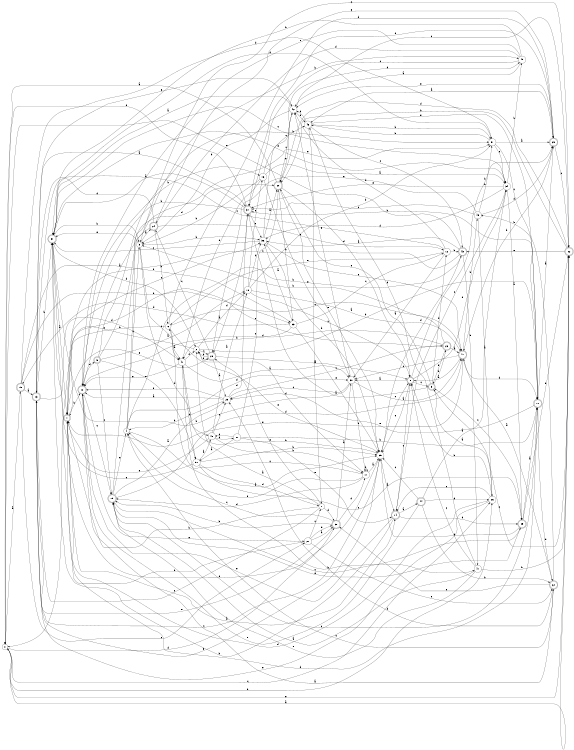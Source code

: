 digraph n42_7 {
__start0 [label="" shape="none"];

rankdir=LR;
size="8,5";

s0 [style="filled", color="black", fillcolor="white" shape="circle", label="0"];
s1 [style="rounded,filled", color="black", fillcolor="white" shape="doublecircle", label="1"];
s2 [style="filled", color="black", fillcolor="white" shape="circle", label="2"];
s3 [style="filled", color="black", fillcolor="white" shape="circle", label="3"];
s4 [style="filled", color="black", fillcolor="white" shape="circle", label="4"];
s5 [style="rounded,filled", color="black", fillcolor="white" shape="doublecircle", label="5"];
s6 [style="filled", color="black", fillcolor="white" shape="circle", label="6"];
s7 [style="filled", color="black", fillcolor="white" shape="circle", label="7"];
s8 [style="rounded,filled", color="black", fillcolor="white" shape="doublecircle", label="8"];
s9 [style="rounded,filled", color="black", fillcolor="white" shape="doublecircle", label="9"];
s10 [style="rounded,filled", color="black", fillcolor="white" shape="doublecircle", label="10"];
s11 [style="rounded,filled", color="black", fillcolor="white" shape="doublecircle", label="11"];
s12 [style="filled", color="black", fillcolor="white" shape="circle", label="12"];
s13 [style="rounded,filled", color="black", fillcolor="white" shape="doublecircle", label="13"];
s14 [style="rounded,filled", color="black", fillcolor="white" shape="doublecircle", label="14"];
s15 [style="rounded,filled", color="black", fillcolor="white" shape="doublecircle", label="15"];
s16 [style="filled", color="black", fillcolor="white" shape="circle", label="16"];
s17 [style="filled", color="black", fillcolor="white" shape="circle", label="17"];
s18 [style="filled", color="black", fillcolor="white" shape="circle", label="18"];
s19 [style="rounded,filled", color="black", fillcolor="white" shape="doublecircle", label="19"];
s20 [style="rounded,filled", color="black", fillcolor="white" shape="doublecircle", label="20"];
s21 [style="filled", color="black", fillcolor="white" shape="circle", label="21"];
s22 [style="rounded,filled", color="black", fillcolor="white" shape="doublecircle", label="22"];
s23 [style="rounded,filled", color="black", fillcolor="white" shape="doublecircle", label="23"];
s24 [style="rounded,filled", color="black", fillcolor="white" shape="doublecircle", label="24"];
s25 [style="filled", color="black", fillcolor="white" shape="circle", label="25"];
s26 [style="filled", color="black", fillcolor="white" shape="circle", label="26"];
s27 [style="filled", color="black", fillcolor="white" shape="circle", label="27"];
s28 [style="rounded,filled", color="black", fillcolor="white" shape="doublecircle", label="28"];
s29 [style="rounded,filled", color="black", fillcolor="white" shape="doublecircle", label="29"];
s30 [style="filled", color="black", fillcolor="white" shape="circle", label="30"];
s31 [style="rounded,filled", color="black", fillcolor="white" shape="doublecircle", label="31"];
s32 [style="rounded,filled", color="black", fillcolor="white" shape="doublecircle", label="32"];
s33 [style="filled", color="black", fillcolor="white" shape="circle", label="33"];
s34 [style="filled", color="black", fillcolor="white" shape="circle", label="34"];
s35 [style="filled", color="black", fillcolor="white" shape="circle", label="35"];
s36 [style="filled", color="black", fillcolor="white" shape="circle", label="36"];
s37 [style="rounded,filled", color="black", fillcolor="white" shape="doublecircle", label="37"];
s38 [style="rounded,filled", color="black", fillcolor="white" shape="doublecircle", label="38"];
s39 [style="rounded,filled", color="black", fillcolor="white" shape="doublecircle", label="39"];
s40 [style="rounded,filled", color="black", fillcolor="white" shape="doublecircle", label="40"];
s41 [style="filled", color="black", fillcolor="white" shape="circle", label="41"];
s42 [style="filled", color="black", fillcolor="white" shape="circle", label="42"];
s43 [style="rounded,filled", color="black", fillcolor="white" shape="doublecircle", label="43"];
s44 [style="rounded,filled", color="black", fillcolor="white" shape="doublecircle", label="44"];
s45 [style="filled", color="black", fillcolor="white" shape="circle", label="45"];
s46 [style="filled", color="black", fillcolor="white" shape="circle", label="46"];
s47 [style="filled", color="black", fillcolor="white" shape="circle", label="47"];
s48 [style="filled", color="black", fillcolor="white" shape="circle", label="48"];
s49 [style="filled", color="black", fillcolor="white" shape="circle", label="49"];
s50 [style="filled", color="black", fillcolor="white" shape="circle", label="50"];
s51 [style="filled", color="black", fillcolor="white" shape="circle", label="51"];
s0 -> s19 [label="a"];
s0 -> s26 [label="b"];
s0 -> s26 [label="c"];
s0 -> s38 [label="d"];
s0 -> s32 [label="e"];
s1 -> s14 [label="a"];
s1 -> s10 [label="b"];
s1 -> s36 [label="c"];
s1 -> s11 [label="d"];
s1 -> s28 [label="e"];
s2 -> s18 [label="a"];
s2 -> s11 [label="b"];
s2 -> s28 [label="c"];
s2 -> s17 [label="d"];
s2 -> s0 [label="e"];
s3 -> s24 [label="a"];
s3 -> s36 [label="b"];
s3 -> s41 [label="c"];
s3 -> s48 [label="d"];
s3 -> s31 [label="e"];
s4 -> s35 [label="a"];
s4 -> s43 [label="b"];
s4 -> s3 [label="c"];
s4 -> s30 [label="d"];
s4 -> s51 [label="e"];
s5 -> s18 [label="a"];
s5 -> s51 [label="b"];
s5 -> s15 [label="c"];
s5 -> s20 [label="d"];
s5 -> s50 [label="e"];
s6 -> s41 [label="a"];
s6 -> s1 [label="b"];
s6 -> s40 [label="c"];
s6 -> s29 [label="d"];
s6 -> s35 [label="e"];
s7 -> s2 [label="a"];
s7 -> s1 [label="b"];
s7 -> s13 [label="c"];
s7 -> s38 [label="d"];
s7 -> s28 [label="e"];
s8 -> s30 [label="a"];
s8 -> s29 [label="b"];
s8 -> s9 [label="c"];
s8 -> s34 [label="d"];
s8 -> s35 [label="e"];
s9 -> s37 [label="a"];
s9 -> s23 [label="b"];
s9 -> s32 [label="c"];
s9 -> s12 [label="d"];
s9 -> s20 [label="e"];
s10 -> s22 [label="a"];
s10 -> s16 [label="b"];
s10 -> s15 [label="c"];
s10 -> s5 [label="d"];
s10 -> s21 [label="e"];
s11 -> s29 [label="a"];
s11 -> s37 [label="b"];
s11 -> s15 [label="c"];
s11 -> s22 [label="d"];
s11 -> s25 [label="e"];
s12 -> s30 [label="a"];
s12 -> s43 [label="b"];
s12 -> s13 [label="c"];
s12 -> s42 [label="d"];
s12 -> s6 [label="e"];
s13 -> s37 [label="a"];
s13 -> s31 [label="b"];
s13 -> s35 [label="c"];
s13 -> s41 [label="d"];
s13 -> s42 [label="e"];
s14 -> s44 [label="a"];
s14 -> s31 [label="b"];
s14 -> s8 [label="c"];
s14 -> s39 [label="d"];
s14 -> s10 [label="e"];
s15 -> s25 [label="a"];
s15 -> s45 [label="b"];
s15 -> s39 [label="c"];
s15 -> s40 [label="d"];
s15 -> s4 [label="e"];
s16 -> s34 [label="a"];
s16 -> s3 [label="b"];
s16 -> s46 [label="c"];
s16 -> s41 [label="d"];
s16 -> s30 [label="e"];
s17 -> s35 [label="a"];
s17 -> s17 [label="b"];
s17 -> s6 [label="c"];
s17 -> s15 [label="d"];
s17 -> s4 [label="e"];
s18 -> s40 [label="a"];
s18 -> s51 [label="b"];
s18 -> s8 [label="c"];
s18 -> s36 [label="d"];
s18 -> s16 [label="e"];
s19 -> s13 [label="a"];
s19 -> s33 [label="b"];
s19 -> s21 [label="c"];
s19 -> s51 [label="d"];
s19 -> s33 [label="e"];
s20 -> s0 [label="a"];
s20 -> s33 [label="b"];
s20 -> s42 [label="c"];
s20 -> s8 [label="d"];
s20 -> s35 [label="e"];
s21 -> s38 [label="a"];
s21 -> s31 [label="b"];
s21 -> s7 [label="c"];
s21 -> s38 [label="d"];
s21 -> s22 [label="e"];
s22 -> s40 [label="a"];
s22 -> s49 [label="b"];
s22 -> s4 [label="c"];
s22 -> s25 [label="d"];
s22 -> s38 [label="e"];
s23 -> s40 [label="a"];
s23 -> s3 [label="b"];
s23 -> s1 [label="c"];
s23 -> s10 [label="d"];
s23 -> s9 [label="e"];
s24 -> s10 [label="a"];
s24 -> s6 [label="b"];
s24 -> s12 [label="c"];
s24 -> s13 [label="d"];
s24 -> s29 [label="e"];
s25 -> s10 [label="a"];
s25 -> s4 [label="b"];
s25 -> s23 [label="c"];
s25 -> s37 [label="d"];
s25 -> s10 [label="e"];
s26 -> s9 [label="a"];
s26 -> s8 [label="b"];
s26 -> s14 [label="c"];
s26 -> s1 [label="d"];
s26 -> s13 [label="e"];
s27 -> s50 [label="a"];
s27 -> s11 [label="b"];
s27 -> s20 [label="c"];
s27 -> s48 [label="d"];
s27 -> s14 [label="e"];
s28 -> s25 [label="a"];
s28 -> s2 [label="b"];
s28 -> s24 [label="c"];
s28 -> s8 [label="d"];
s28 -> s2 [label="e"];
s29 -> s46 [label="a"];
s29 -> s40 [label="b"];
s29 -> s32 [label="c"];
s29 -> s37 [label="d"];
s29 -> s42 [label="e"];
s30 -> s40 [label="a"];
s30 -> s31 [label="b"];
s30 -> s25 [label="c"];
s30 -> s17 [label="d"];
s30 -> s42 [label="e"];
s31 -> s1 [label="a"];
s31 -> s3 [label="b"];
s31 -> s34 [label="c"];
s31 -> s2 [label="d"];
s31 -> s34 [label="e"];
s32 -> s0 [label="a"];
s32 -> s20 [label="b"];
s32 -> s3 [label="c"];
s32 -> s20 [label="d"];
s32 -> s43 [label="e"];
s33 -> s36 [label="a"];
s33 -> s41 [label="b"];
s33 -> s12 [label="c"];
s33 -> s19 [label="d"];
s33 -> s35 [label="e"];
s34 -> s39 [label="a"];
s34 -> s45 [label="b"];
s34 -> s14 [label="c"];
s34 -> s36 [label="d"];
s34 -> s37 [label="e"];
s35 -> s14 [label="a"];
s35 -> s41 [label="b"];
s35 -> s8 [label="c"];
s35 -> s1 [label="d"];
s35 -> s13 [label="e"];
s36 -> s20 [label="a"];
s36 -> s35 [label="b"];
s36 -> s31 [label="c"];
s36 -> s45 [label="d"];
s36 -> s40 [label="e"];
s37 -> s31 [label="a"];
s37 -> s10 [label="b"];
s37 -> s36 [label="c"];
s37 -> s28 [label="d"];
s37 -> s0 [label="e"];
s38 -> s30 [label="a"];
s38 -> s15 [label="b"];
s38 -> s4 [label="c"];
s38 -> s17 [label="d"];
s38 -> s13 [label="e"];
s39 -> s11 [label="a"];
s39 -> s32 [label="b"];
s39 -> s9 [label="c"];
s39 -> s35 [label="d"];
s39 -> s15 [label="e"];
s40 -> s8 [label="a"];
s40 -> s49 [label="b"];
s40 -> s30 [label="c"];
s40 -> s11 [label="d"];
s40 -> s1 [label="e"];
s41 -> s30 [label="a"];
s41 -> s47 [label="b"];
s41 -> s50 [label="c"];
s41 -> s2 [label="d"];
s41 -> s10 [label="e"];
s42 -> s31 [label="a"];
s42 -> s3 [label="b"];
s42 -> s32 [label="c"];
s42 -> s46 [label="d"];
s42 -> s20 [label="e"];
s43 -> s36 [label="a"];
s43 -> s47 [label="b"];
s43 -> s1 [label="c"];
s43 -> s35 [label="d"];
s43 -> s0 [label="e"];
s44 -> s34 [label="a"];
s44 -> s22 [label="b"];
s44 -> s35 [label="c"];
s44 -> s26 [label="d"];
s44 -> s10 [label="e"];
s45 -> s42 [label="a"];
s45 -> s31 [label="b"];
s45 -> s37 [label="c"];
s45 -> s24 [label="d"];
s45 -> s10 [label="e"];
s46 -> s7 [label="a"];
s46 -> s51 [label="b"];
s46 -> s43 [label="c"];
s46 -> s42 [label="d"];
s46 -> s11 [label="e"];
s47 -> s15 [label="a"];
s47 -> s32 [label="b"];
s47 -> s8 [label="c"];
s47 -> s46 [label="d"];
s47 -> s15 [label="e"];
s48 -> s18 [label="a"];
s48 -> s17 [label="b"];
s48 -> s25 [label="c"];
s48 -> s27 [label="d"];
s48 -> s1 [label="e"];
s49 -> s26 [label="a"];
s49 -> s51 [label="b"];
s49 -> s37 [label="c"];
s49 -> s29 [label="d"];
s49 -> s28 [label="e"];
s50 -> s48 [label="a"];
s50 -> s35 [label="b"];
s50 -> s39 [label="c"];
s50 -> s7 [label="d"];
s50 -> s31 [label="e"];
s51 -> s29 [label="a"];
s51 -> s46 [label="b"];
s51 -> s11 [label="c"];
s51 -> s31 [label="d"];
s51 -> s34 [label="e"];

}